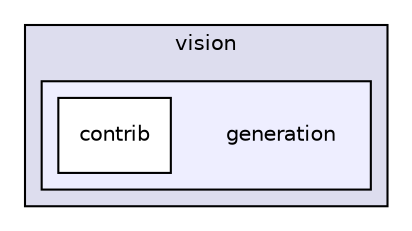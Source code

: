 digraph "/build/FastDeploy/fastdeploy/vision/generation" {
  compound=true
  node [ fontsize="10", fontname="Helvetica"];
  edge [ labelfontsize="10", labelfontname="Helvetica"];
  subgraph clusterdir_e0f97e9c6c2e64a15c9e5b824b806a92 {
    graph [ bgcolor="#ddddee", pencolor="black", label="vision" fontname="Helvetica", fontsize="10", URL="dir_e0f97e9c6c2e64a15c9e5b824b806a92.html"]
  subgraph clusterdir_a38b47ae66a57a7e7f1e752171fad7e4 {
    graph [ bgcolor="#eeeeff", pencolor="black", label="" URL="dir_a38b47ae66a57a7e7f1e752171fad7e4.html"];
    dir_a38b47ae66a57a7e7f1e752171fad7e4 [shape=plaintext label="generation"];
    dir_c02af358857d6748b09a9878a34e1f2d [shape=box label="contrib" color="black" fillcolor="white" style="filled" URL="dir_c02af358857d6748b09a9878a34e1f2d.html"];
  }
  }
}
